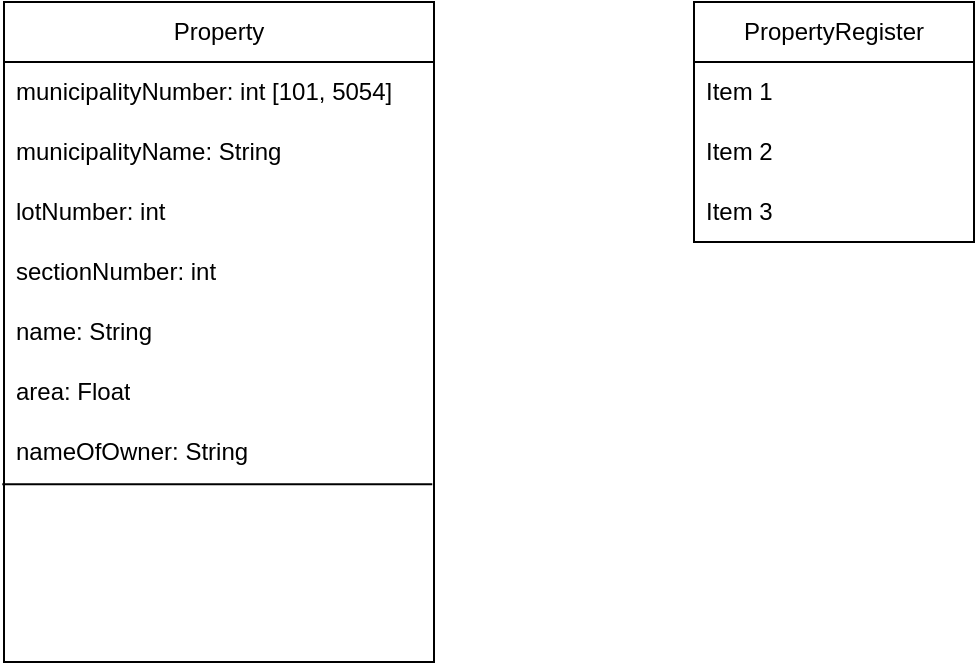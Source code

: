 <mxfile version="22.0.8" type="device">
  <diagram name="Page-1" id="TwlBkUQx2KDMwPlD4amS">
    <mxGraphModel dx="920" dy="613" grid="1" gridSize="10" guides="1" tooltips="1" connect="1" arrows="1" fold="1" page="1" pageScale="1" pageWidth="850" pageHeight="1100" math="0" shadow="0">
      <root>
        <mxCell id="0" />
        <mxCell id="1" parent="0" />
        <mxCell id="KXrAA8MIxITiU6B2EJTF-1" value="Property" style="swimlane;fontStyle=0;childLayout=stackLayout;horizontal=1;startSize=30;horizontalStack=0;resizeParent=1;resizeParentMax=0;resizeLast=0;collapsible=1;marginBottom=0;whiteSpace=wrap;html=1;" vertex="1" parent="1">
          <mxGeometry x="80" y="240" width="215" height="330" as="geometry" />
        </mxCell>
        <mxCell id="KXrAA8MIxITiU6B2EJTF-2" value="municipalityNumber: int [101, 5054]" style="text;strokeColor=none;fillColor=none;align=left;verticalAlign=middle;spacingLeft=4;spacingRight=4;overflow=hidden;points=[[0,0.5],[1,0.5]];portConstraint=eastwest;rotatable=0;whiteSpace=wrap;html=1;" vertex="1" parent="KXrAA8MIxITiU6B2EJTF-1">
          <mxGeometry y="30" width="215" height="30" as="geometry" />
        </mxCell>
        <mxCell id="KXrAA8MIxITiU6B2EJTF-3" value="municipalityName: String" style="text;strokeColor=none;fillColor=none;align=left;verticalAlign=middle;spacingLeft=4;spacingRight=4;overflow=hidden;points=[[0,0.5],[1,0.5]];portConstraint=eastwest;rotatable=0;whiteSpace=wrap;html=1;" vertex="1" parent="KXrAA8MIxITiU6B2EJTF-1">
          <mxGeometry y="60" width="215" height="30" as="geometry" />
        </mxCell>
        <mxCell id="KXrAA8MIxITiU6B2EJTF-4" value="lotNumber: int" style="text;strokeColor=none;fillColor=none;align=left;verticalAlign=middle;spacingLeft=4;spacingRight=4;overflow=hidden;points=[[0,0.5],[1,0.5]];portConstraint=eastwest;rotatable=0;whiteSpace=wrap;html=1;" vertex="1" parent="KXrAA8MIxITiU6B2EJTF-1">
          <mxGeometry y="90" width="215" height="30" as="geometry" />
        </mxCell>
        <mxCell id="KXrAA8MIxITiU6B2EJTF-7" value="sectionNumber: int" style="text;strokeColor=none;fillColor=none;align=left;verticalAlign=middle;spacingLeft=4;spacingRight=4;overflow=hidden;points=[[0,0.5],[1,0.5]];portConstraint=eastwest;rotatable=0;whiteSpace=wrap;html=1;" vertex="1" parent="KXrAA8MIxITiU6B2EJTF-1">
          <mxGeometry y="120" width="215" height="30" as="geometry" />
        </mxCell>
        <mxCell id="KXrAA8MIxITiU6B2EJTF-6" value="name: String" style="text;strokeColor=none;fillColor=none;align=left;verticalAlign=middle;spacingLeft=4;spacingRight=4;overflow=hidden;points=[[0,0.5],[1,0.5]];portConstraint=eastwest;rotatable=0;whiteSpace=wrap;html=1;" vertex="1" parent="KXrAA8MIxITiU6B2EJTF-1">
          <mxGeometry y="150" width="215" height="30" as="geometry" />
        </mxCell>
        <mxCell id="KXrAA8MIxITiU6B2EJTF-5" value="area: Float" style="text;strokeColor=none;fillColor=none;align=left;verticalAlign=middle;spacingLeft=4;spacingRight=4;overflow=hidden;points=[[0,0.5],[1,0.5]];portConstraint=eastwest;rotatable=0;whiteSpace=wrap;html=1;" vertex="1" parent="KXrAA8MIxITiU6B2EJTF-1">
          <mxGeometry y="180" width="215" height="30" as="geometry" />
        </mxCell>
        <mxCell id="KXrAA8MIxITiU6B2EJTF-12" value="" style="endArrow=none;html=1;rounded=0;entryX=0.996;entryY=0.037;entryDx=0;entryDy=0;entryPerimeter=0;exitX=-0.004;exitY=0.037;exitDx=0;exitDy=0;exitPerimeter=0;" edge="1" parent="KXrAA8MIxITiU6B2EJTF-1" source="KXrAA8MIxITiU6B2EJTF-11" target="KXrAA8MIxITiU6B2EJTF-11">
          <mxGeometry width="50" height="50" relative="1" as="geometry">
            <mxPoint y="250" as="sourcePoint" />
            <mxPoint x="50" y="200" as="targetPoint" />
          </mxGeometry>
        </mxCell>
        <mxCell id="KXrAA8MIxITiU6B2EJTF-8" value="nameOfOwner: String" style="text;strokeColor=none;fillColor=none;align=left;verticalAlign=middle;spacingLeft=4;spacingRight=4;overflow=hidden;points=[[0,0.5],[1,0.5]];portConstraint=eastwest;rotatable=0;whiteSpace=wrap;html=1;" vertex="1" parent="KXrAA8MIxITiU6B2EJTF-1">
          <mxGeometry y="210" width="215" height="30" as="geometry" />
        </mxCell>
        <mxCell id="KXrAA8MIxITiU6B2EJTF-11" style="text;strokeColor=none;fillColor=none;align=left;verticalAlign=middle;spacingLeft=4;spacingRight=4;overflow=hidden;points=[[0,0.5],[1,0.5]];portConstraint=eastwest;rotatable=0;whiteSpace=wrap;html=1;" vertex="1" parent="KXrAA8MIxITiU6B2EJTF-1">
          <mxGeometry y="240" width="215" height="30" as="geometry" />
        </mxCell>
        <mxCell id="KXrAA8MIxITiU6B2EJTF-10" style="text;strokeColor=none;fillColor=none;align=left;verticalAlign=middle;spacingLeft=4;spacingRight=4;overflow=hidden;points=[[0,0.5],[1,0.5]];portConstraint=eastwest;rotatable=0;whiteSpace=wrap;html=1;" vertex="1" parent="KXrAA8MIxITiU6B2EJTF-1">
          <mxGeometry y="270" width="215" height="30" as="geometry" />
        </mxCell>
        <mxCell id="KXrAA8MIxITiU6B2EJTF-9" style="text;strokeColor=none;fillColor=none;align=left;verticalAlign=middle;spacingLeft=4;spacingRight=4;overflow=hidden;points=[[0,0.5],[1,0.5]];portConstraint=eastwest;rotatable=0;whiteSpace=wrap;html=1;" vertex="1" parent="KXrAA8MIxITiU6B2EJTF-1">
          <mxGeometry y="300" width="215" height="30" as="geometry" />
        </mxCell>
        <mxCell id="KXrAA8MIxITiU6B2EJTF-13" value="PropertyRegister" style="swimlane;fontStyle=0;childLayout=stackLayout;horizontal=1;startSize=30;horizontalStack=0;resizeParent=1;resizeParentMax=0;resizeLast=0;collapsible=1;marginBottom=0;whiteSpace=wrap;html=1;" vertex="1" parent="1">
          <mxGeometry x="425" y="240" width="140" height="120" as="geometry" />
        </mxCell>
        <mxCell id="KXrAA8MIxITiU6B2EJTF-14" value="Item 1" style="text;strokeColor=none;fillColor=none;align=left;verticalAlign=middle;spacingLeft=4;spacingRight=4;overflow=hidden;points=[[0,0.5],[1,0.5]];portConstraint=eastwest;rotatable=0;whiteSpace=wrap;html=1;" vertex="1" parent="KXrAA8MIxITiU6B2EJTF-13">
          <mxGeometry y="30" width="140" height="30" as="geometry" />
        </mxCell>
        <mxCell id="KXrAA8MIxITiU6B2EJTF-15" value="Item 2" style="text;strokeColor=none;fillColor=none;align=left;verticalAlign=middle;spacingLeft=4;spacingRight=4;overflow=hidden;points=[[0,0.5],[1,0.5]];portConstraint=eastwest;rotatable=0;whiteSpace=wrap;html=1;" vertex="1" parent="KXrAA8MIxITiU6B2EJTF-13">
          <mxGeometry y="60" width="140" height="30" as="geometry" />
        </mxCell>
        <mxCell id="KXrAA8MIxITiU6B2EJTF-16" value="Item 3" style="text;strokeColor=none;fillColor=none;align=left;verticalAlign=middle;spacingLeft=4;spacingRight=4;overflow=hidden;points=[[0,0.5],[1,0.5]];portConstraint=eastwest;rotatable=0;whiteSpace=wrap;html=1;" vertex="1" parent="KXrAA8MIxITiU6B2EJTF-13">
          <mxGeometry y="90" width="140" height="30" as="geometry" />
        </mxCell>
      </root>
    </mxGraphModel>
  </diagram>
</mxfile>
